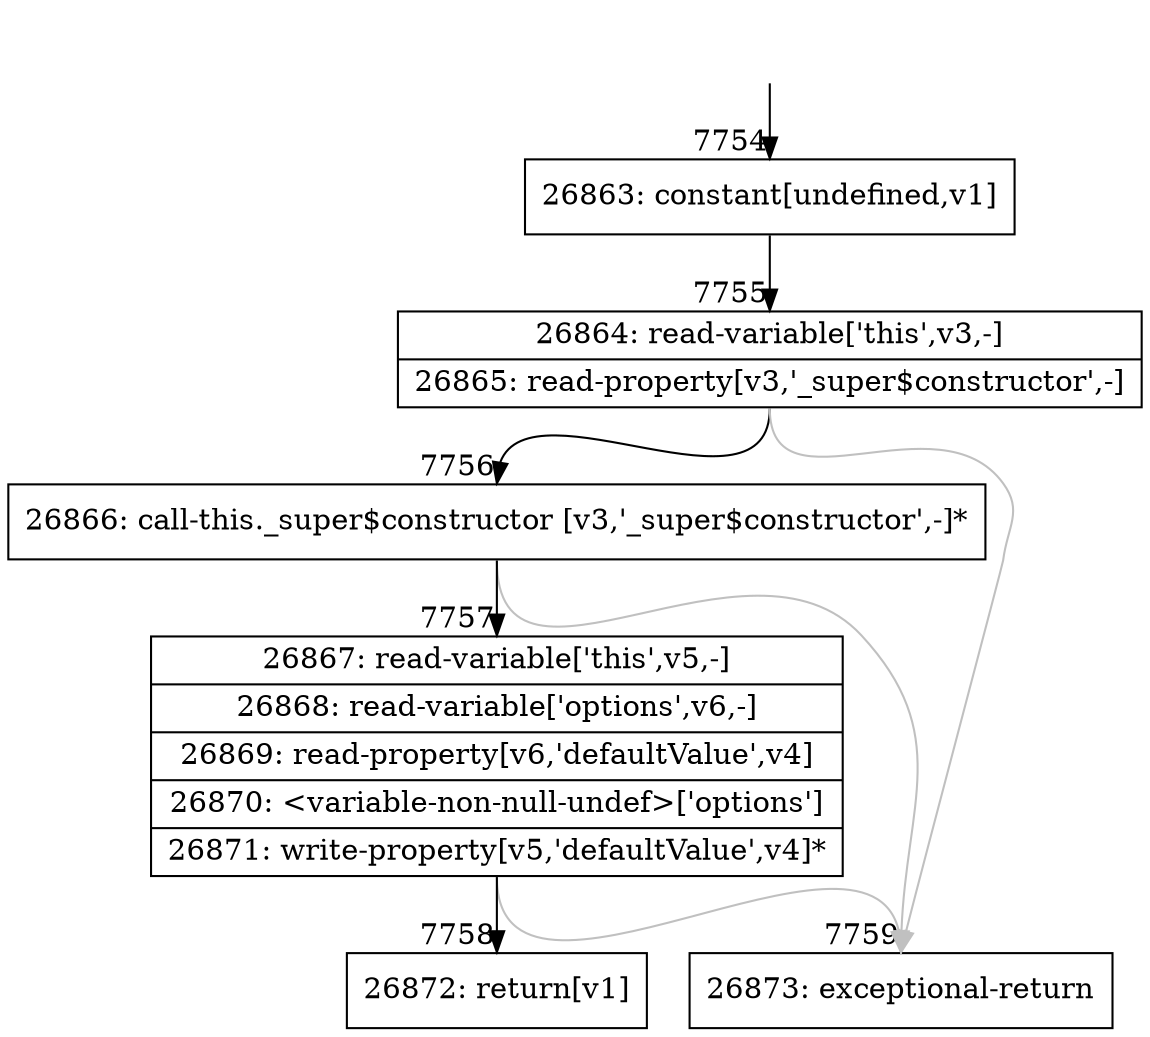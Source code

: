 digraph {
rankdir="TD"
BB_entry656[shape=none,label=""];
BB_entry656 -> BB7754 [tailport=s, headport=n, headlabel="    7754"]
BB7754 [shape=record label="{26863: constant[undefined,v1]}" ] 
BB7754 -> BB7755 [tailport=s, headport=n, headlabel="      7755"]
BB7755 [shape=record label="{26864: read-variable['this',v3,-]|26865: read-property[v3,'_super$constructor',-]}" ] 
BB7755 -> BB7756 [tailport=s, headport=n, headlabel="      7756"]
BB7755 -> BB7759 [tailport=s, headport=n, color=gray, headlabel="      7759"]
BB7756 [shape=record label="{26866: call-this._super$constructor [v3,'_super$constructor',-]*}" ] 
BB7756 -> BB7757 [tailport=s, headport=n, headlabel="      7757"]
BB7756 -> BB7759 [tailport=s, headport=n, color=gray]
BB7757 [shape=record label="{26867: read-variable['this',v5,-]|26868: read-variable['options',v6,-]|26869: read-property[v6,'defaultValue',v4]|26870: \<variable-non-null-undef\>['options']|26871: write-property[v5,'defaultValue',v4]*}" ] 
BB7757 -> BB7758 [tailport=s, headport=n, headlabel="      7758"]
BB7757 -> BB7759 [tailport=s, headport=n, color=gray]
BB7758 [shape=record label="{26872: return[v1]}" ] 
BB7759 [shape=record label="{26873: exceptional-return}" ] 
//#$~ 14318
}
